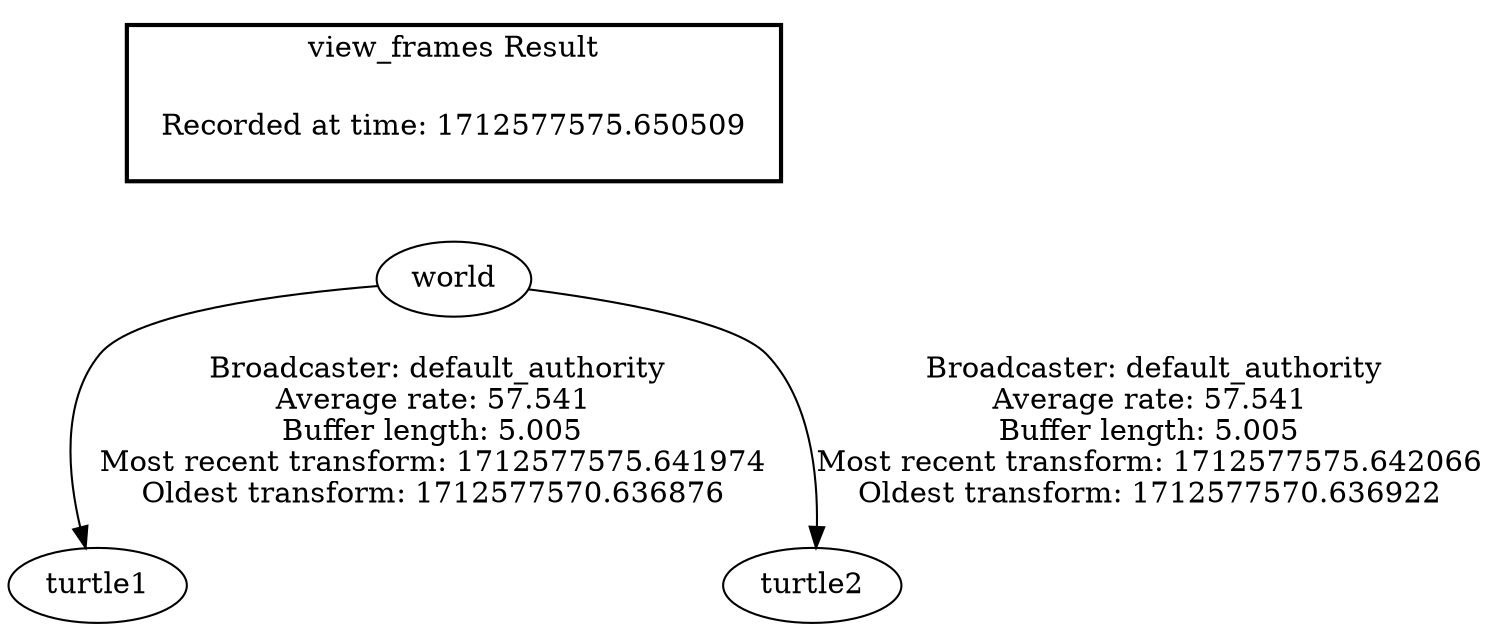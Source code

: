 digraph G {
"world" -> "turtle1"[label=" Broadcaster: default_authority\nAverage rate: 57.541\nBuffer length: 5.005\nMost recent transform: 1712577575.641974\nOldest transform: 1712577570.636876\n"];
"world" -> "turtle2"[label=" Broadcaster: default_authority\nAverage rate: 57.541\nBuffer length: 5.005\nMost recent transform: 1712577575.642066\nOldest transform: 1712577570.636922\n"];
edge [style=invis];
 subgraph cluster_legend { style=bold; color=black; label ="view_frames Result";
"Recorded at time: 1712577575.650509"[ shape=plaintext ] ;
}->"world";
}